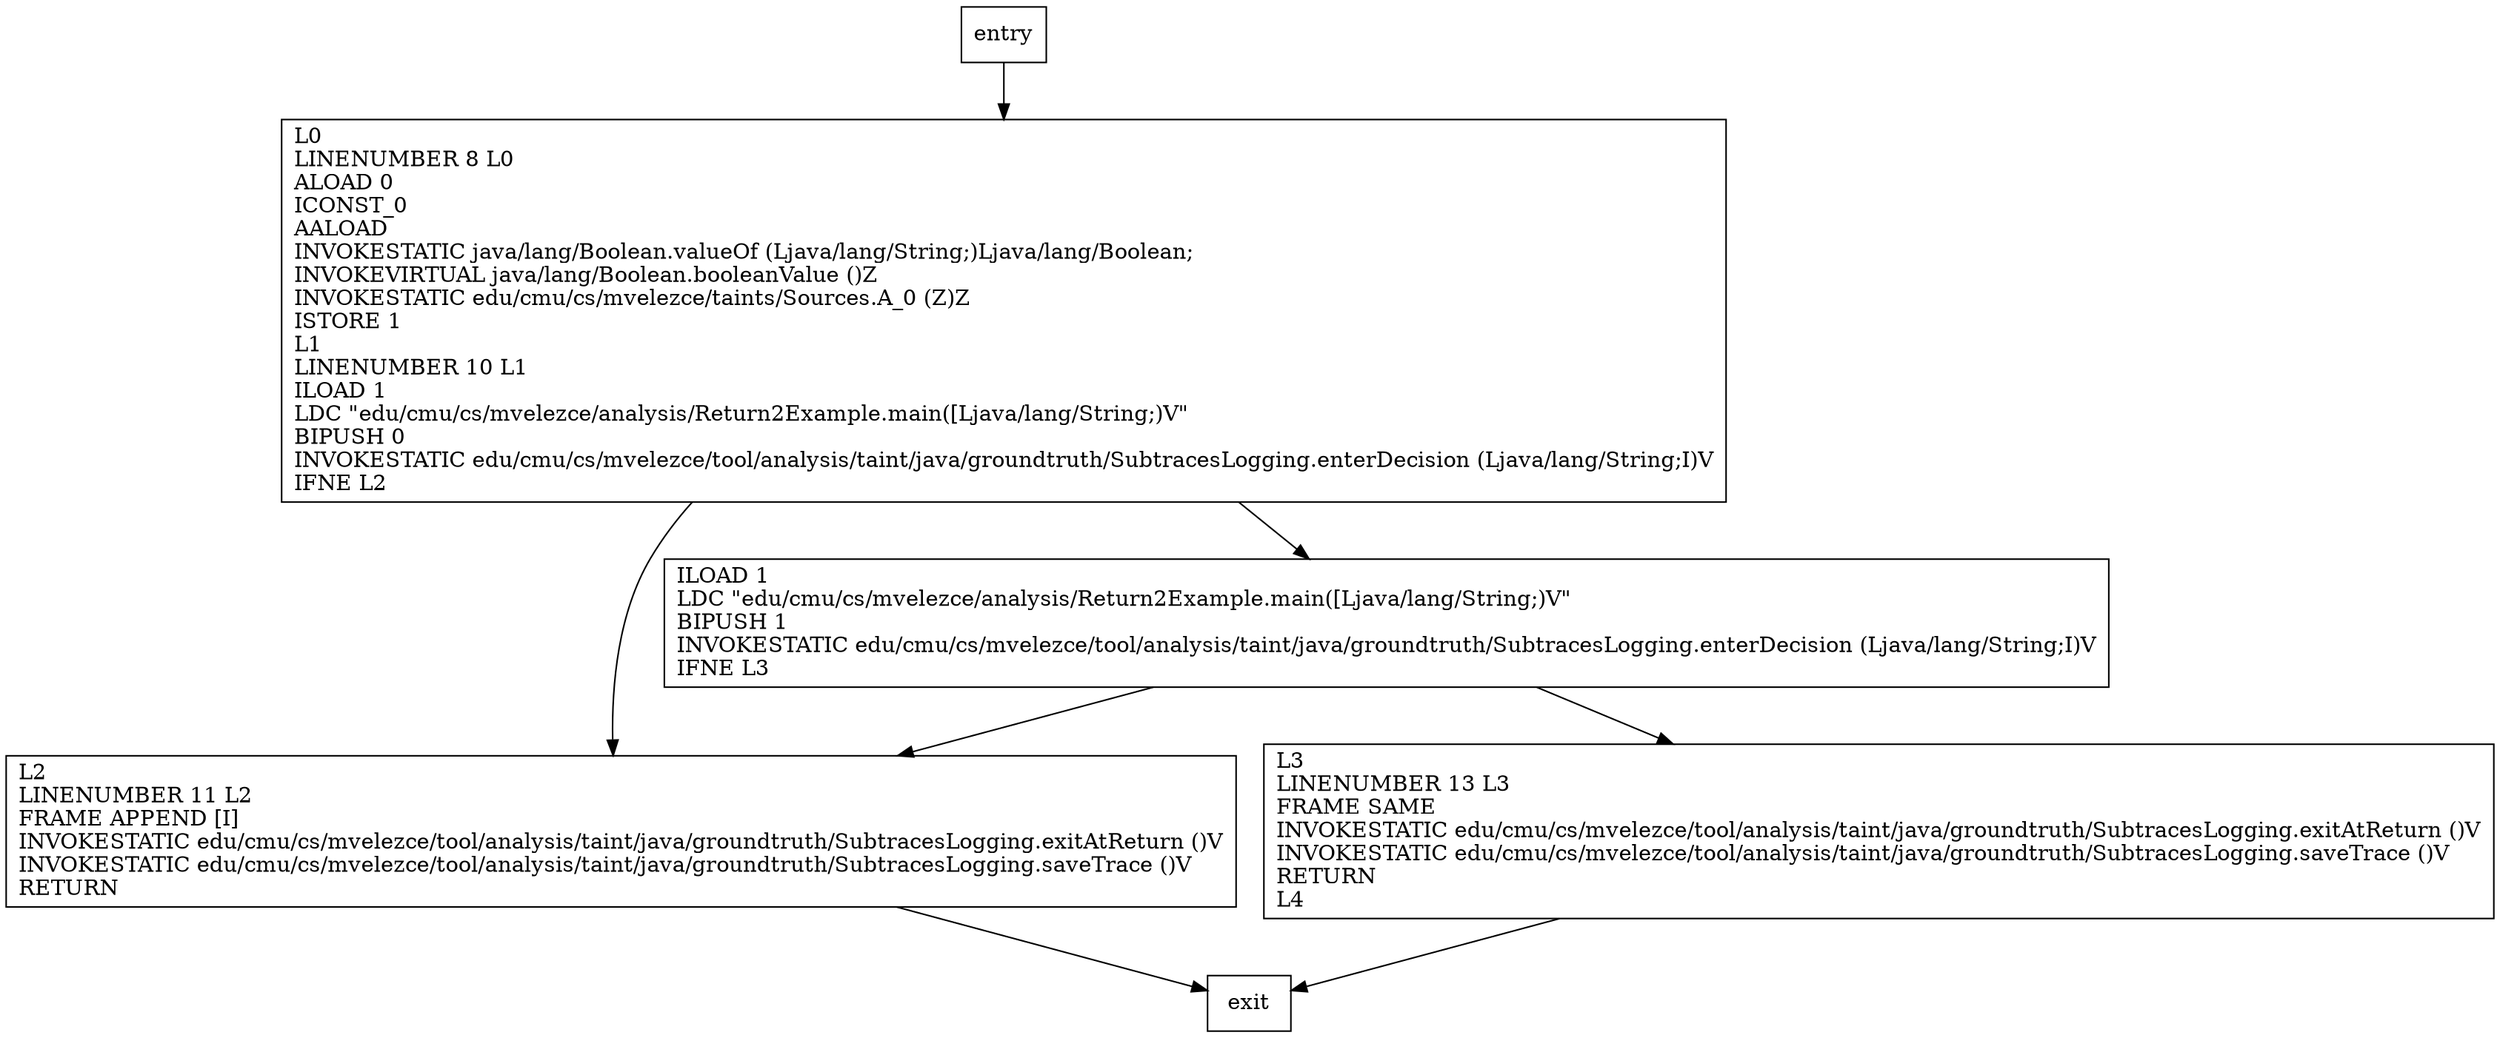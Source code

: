 digraph main {
node [shape=record];
1192393769 [label="L2\lLINENUMBER 11 L2\lFRAME APPEND [I]\lINVOKESTATIC edu/cmu/cs/mvelezce/tool/analysis/taint/java/groundtruth/SubtracesLogging.exitAtReturn ()V\lINVOKESTATIC edu/cmu/cs/mvelezce/tool/analysis/taint/java/groundtruth/SubtracesLogging.saveTrace ()V\lRETURN\l"];
70639906 [label="L3\lLINENUMBER 13 L3\lFRAME SAME\lINVOKESTATIC edu/cmu/cs/mvelezce/tool/analysis/taint/java/groundtruth/SubtracesLogging.exitAtReturn ()V\lINVOKESTATIC edu/cmu/cs/mvelezce/tool/analysis/taint/java/groundtruth/SubtracesLogging.saveTrace ()V\lRETURN\lL4\l"];
1544217367 [label="L0\lLINENUMBER 8 L0\lALOAD 0\lICONST_0\lAALOAD\lINVOKESTATIC java/lang/Boolean.valueOf (Ljava/lang/String;)Ljava/lang/Boolean;\lINVOKEVIRTUAL java/lang/Boolean.booleanValue ()Z\lINVOKESTATIC edu/cmu/cs/mvelezce/taints/Sources.A_0 (Z)Z\lISTORE 1\lL1\lLINENUMBER 10 L1\lILOAD 1\lLDC \"edu/cmu/cs/mvelezce/analysis/Return2Example.main([Ljava/lang/String;)V\"\lBIPUSH 0\lINVOKESTATIC edu/cmu/cs/mvelezce/tool/analysis/taint/java/groundtruth/SubtracesLogging.enterDecision (Ljava/lang/String;I)V\lIFNE L2\l"];
1346143281 [label="ILOAD 1\lLDC \"edu/cmu/cs/mvelezce/analysis/Return2Example.main([Ljava/lang/String;)V\"\lBIPUSH 1\lINVOKESTATIC edu/cmu/cs/mvelezce/tool/analysis/taint/java/groundtruth/SubtracesLogging.enterDecision (Ljava/lang/String;I)V\lIFNE L3\l"];
entry;
exit;
entry -> 1544217367;
1192393769 -> exit;
70639906 -> exit;
1544217367 -> 1192393769;
1544217367 -> 1346143281;
1346143281 -> 1192393769;
1346143281 -> 70639906;
}
